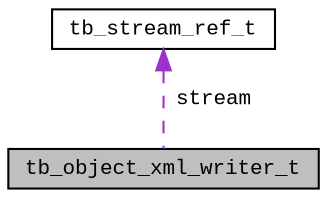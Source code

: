 digraph "tb_object_xml_writer_t"
{
  edge [fontname="CourierNew",fontsize="10",labelfontname="CourierNew",labelfontsize="10"];
  node [fontname="CourierNew",fontsize="10",shape=record];
  Node1 [label="tb_object_xml_writer_t",height=0.2,width=0.4,color="black", fillcolor="grey75", style="filled" fontcolor="black"];
  Node2 -> Node1 [dir="back",color="darkorchid3",fontsize="10",style="dashed",label=" stream" ,fontname="CourierNew"];
  Node2 [label="tb_stream_ref_t",height=0.2,width=0.4,color="black", fillcolor="white", style="filled",URL="$d6/dda/structtb__stream__ref__t.html",tooltip="the stream ref type "];
}
